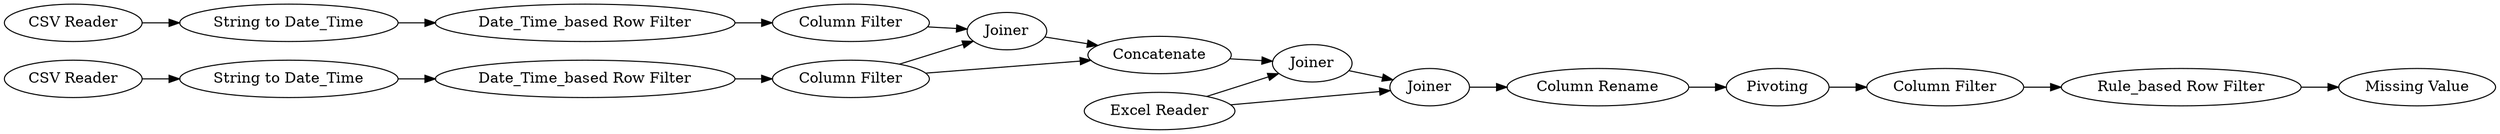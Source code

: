 digraph {
	6 -> 5
	10 -> 13
	17 -> 24
	5 -> 11
	13 -> 14
	1 -> 6
	11 -> 23
	3 -> 10
	22 -> 19
	23 -> 10
	11 -> 19
	21 -> 20
	14 -> 15
	19 -> 23
	3 -> 13
	20 -> 22
	15 -> 16
	18 -> 21
	16 -> 17
	5 [label="Date_Time_based Row Filter"]
	16 [label="Column Filter"]
	24 [label="Missing Value"]
	13 [label=Joiner]
	20 [label="Date_Time_based Row Filter"]
	1 [label="CSV Reader"]
	22 [label="Column Filter"]
	11 [label="Column Filter"]
	23 [label=Concatenate]
	18 [label="CSV Reader"]
	21 [label="String to Date_Time"]
	6 [label="String to Date_Time"]
	15 [label=Pivoting]
	14 [label="Column Rename"]
	17 [label="Rule_based Row Filter"]
	3 [label="Excel Reader"]
	10 [label=Joiner]
	19 [label=Joiner]
	rankdir=LR
}
